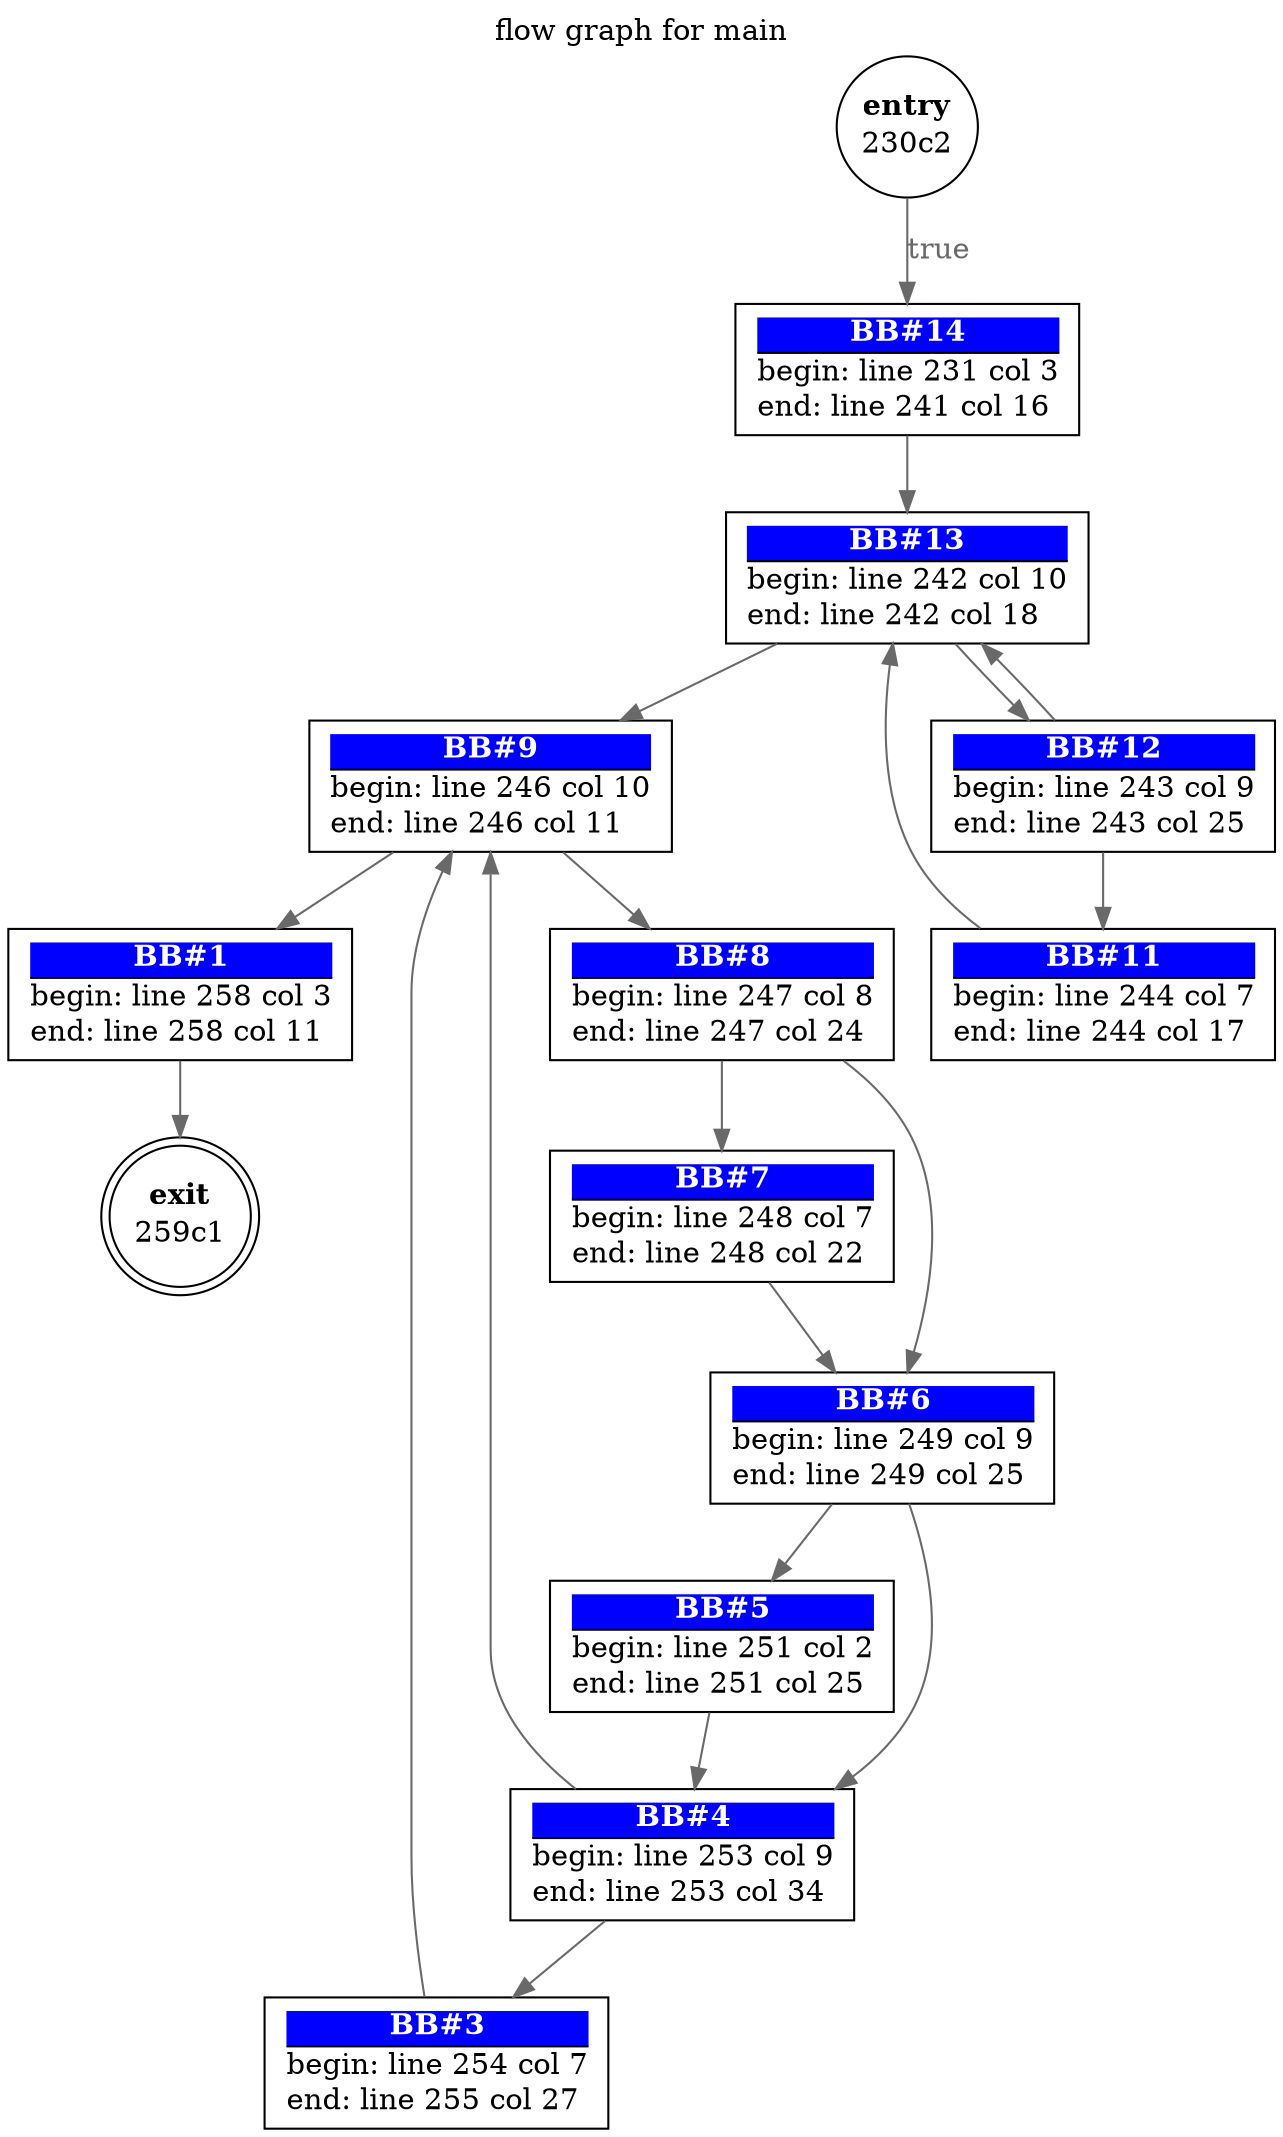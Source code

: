 digraph main{ 
  label="flow graph for main"
  labelloc="t"
  0 [label=<<TABLE border="0" cellborder="0" cellpadding="0"><TR><TD border="0" bgcolor="#ffffff" sides="b"><FONT color="#000000"><B>exit</B></FONT></TD></TR><TR><TD>259c1</TD></TR></TABLE>>, shape=doublecircle, margin=0]
  1 [label=<<TABLE border="0" cellborder="0" cellpadding="0"><TR><TD border="1" bgcolor="#0000ff" sides="b"><FONT color="#ffffff"><B>BB#1</B></FONT></TD></TR><TR><TD align="left">begin: line 258 col 3</TD></TR><TR><TD align="left">end: line 258 col 11</TD></TR></TABLE>>, shape=box]
  1->0[label="" fontcolor=dimgray color=dimgray]
  3 [label=<<TABLE border="0" cellborder="0" cellpadding="0"><TR><TD border="1" bgcolor="#0000ff" sides="b"><FONT color="#ffffff"><B>BB#3</B></FONT></TD></TR><TR><TD align="left">begin: line 254 col 7</TD></TR><TR><TD align="left">end: line 255 col 27</TD></TR></TABLE>>, shape=box]
  3->9[label="" fontcolor=dimgray color=dimgray]
  4 [label=<<TABLE border="0" cellborder="0" cellpadding="0"><TR><TD border="1" bgcolor="#0000ff" sides="b"><FONT color="#ffffff"><B>BB#4</B></FONT></TD></TR><TR><TD align="left">begin: line 253 col 9</TD></TR><TR><TD align="left">end: line 253 col 34</TD></TR></TABLE>>, shape=box]
  4->3[label="" fontcolor=dimgray color=dimgray]
  4->9[label="" fontcolor=dimgray color=dimgray]
  5 [label=<<TABLE border="0" cellborder="0" cellpadding="0"><TR><TD border="1" bgcolor="#0000ff" sides="b"><FONT color="#ffffff"><B>BB#5</B></FONT></TD></TR><TR><TD align="left">begin: line 251 col 2</TD></TR><TR><TD align="left">end: line 251 col 25</TD></TR></TABLE>>, shape=box]
  5->4[label="" fontcolor=dimgray color=dimgray]
  6 [label=<<TABLE border="0" cellborder="0" cellpadding="0"><TR><TD border="1" bgcolor="#0000ff" sides="b"><FONT color="#ffffff"><B>BB#6</B></FONT></TD></TR><TR><TD align="left">begin: line 249 col 9</TD></TR><TR><TD align="left">end: line 249 col 25</TD></TR></TABLE>>, shape=box]
  6->5[label="" fontcolor=dimgray color=dimgray]
  6->4[label="" fontcolor=dimgray color=dimgray]
  7 [label=<<TABLE border="0" cellborder="0" cellpadding="0"><TR><TD border="1" bgcolor="#0000ff" sides="b"><FONT color="#ffffff"><B>BB#7</B></FONT></TD></TR><TR><TD align="left">begin: line 248 col 7</TD></TR><TR><TD align="left">end: line 248 col 22</TD></TR></TABLE>>, shape=box]
  7->6[label="" fontcolor=dimgray color=dimgray]
  8 [label=<<TABLE border="0" cellborder="0" cellpadding="0"><TR><TD border="1" bgcolor="#0000ff" sides="b"><FONT color="#ffffff"><B>BB#8</B></FONT></TD></TR><TR><TD align="left">begin: line 247 col 8</TD></TR><TR><TD align="left">end: line 247 col 24</TD></TR></TABLE>>, shape=box]
  8->7[label="" fontcolor=dimgray color=dimgray]
  8->6[label="" fontcolor=dimgray color=dimgray]
  9 [label=<<TABLE border="0" cellborder="0" cellpadding="0"><TR><TD border="1" bgcolor="#0000ff" sides="b"><FONT color="#ffffff"><B>BB#9</B></FONT></TD></TR><TR><TD align="left">begin: line 246 col 10</TD></TR><TR><TD align="left">end: line 246 col 11</TD></TR></TABLE>>, shape=box]
  9->8[label="" fontcolor=dimgray color=dimgray]
  9->1[label="" fontcolor=dimgray color=dimgray]
  11 [label=<<TABLE border="0" cellborder="0" cellpadding="0"><TR><TD border="1" bgcolor="#0000ff" sides="b"><FONT color="#ffffff"><B>BB#11</B></FONT></TD></TR><TR><TD align="left">begin: line 244 col 7</TD></TR><TR><TD align="left">end: line 244 col 17</TD></TR></TABLE>>, shape=box]
  11->13[label="" fontcolor=dimgray color=dimgray]
  12 [label=<<TABLE border="0" cellborder="0" cellpadding="0"><TR><TD border="1" bgcolor="#0000ff" sides="b"><FONT color="#ffffff"><B>BB#12</B></FONT></TD></TR><TR><TD align="left">begin: line 243 col 9</TD></TR><TR><TD align="left">end: line 243 col 25</TD></TR></TABLE>>, shape=box]
  12->11[label="" fontcolor=dimgray color=dimgray]
  12->13[label="" fontcolor=dimgray color=dimgray]
  13 [label=<<TABLE border="0" cellborder="0" cellpadding="0"><TR><TD border="1" bgcolor="#0000ff" sides="b"><FONT color="#ffffff"><B>BB#13</B></FONT></TD></TR><TR><TD align="left">begin: line 242 col 10</TD></TR><TR><TD align="left">end: line 242 col 18</TD></TR></TABLE>>, shape=box]
  13->12[label="" fontcolor=dimgray color=dimgray]
  13->9[label="" fontcolor=dimgray color=dimgray]
  14 [label=<<TABLE border="0" cellborder="0" cellpadding="0"><TR><TD border="1" bgcolor="#0000ff" sides="b"><FONT color="#ffffff"><B>BB#14</B></FONT></TD></TR><TR><TD align="left">begin: line 231 col 3</TD></TR><TR><TD align="left">end: line 241 col 16</TD></TR></TABLE>>, shape=box]
  14->13[label="" fontcolor=dimgray color=dimgray]
  15 [label=<<TABLE border="0" cellborder="0" cellpadding="0"><TR><TD border="0" bgcolor="#ffffff" sides="b"><FONT color="#000000"><B>entry</B></FONT></TD></TR><TR><TD>230c2</TD></TR></TABLE>>, shape=circle, margin=0]
  15->14[label="true" fontcolor=dimgray color=dimgray]
}
